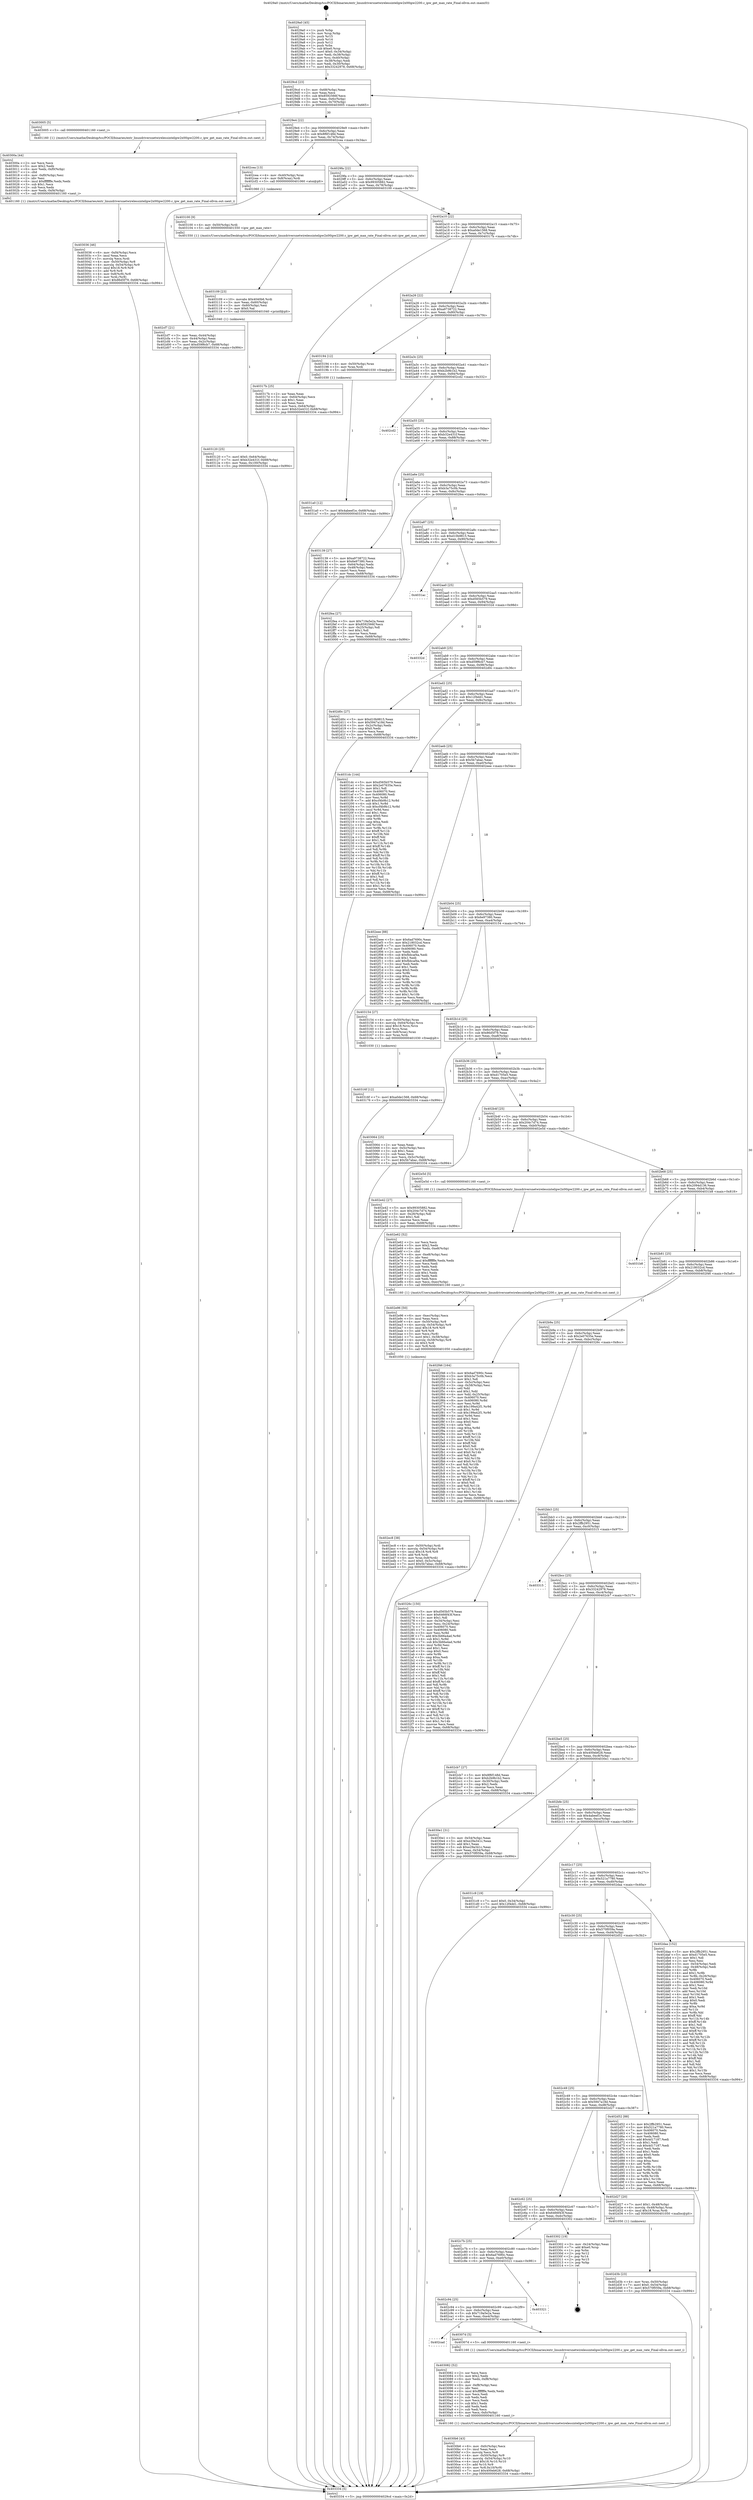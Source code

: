 digraph "0x4029a0" {
  label = "0x4029a0 (/mnt/c/Users/mathe/Desktop/tcc/POCII/binaries/extr_linuxdriversnetwirelessintelipw2x00ipw2200.c_ipw_get_max_rate_Final-ollvm.out::main(0))"
  labelloc = "t"
  node[shape=record]

  Entry [label="",width=0.3,height=0.3,shape=circle,fillcolor=black,style=filled]
  "0x4029cd" [label="{
     0x4029cd [23]\l
     | [instrs]\l
     &nbsp;&nbsp;0x4029cd \<+3\>: mov -0x68(%rbp),%eax\l
     &nbsp;&nbsp;0x4029d0 \<+2\>: mov %eax,%ecx\l
     &nbsp;&nbsp;0x4029d2 \<+6\>: sub $0x8592566f,%ecx\l
     &nbsp;&nbsp;0x4029d8 \<+3\>: mov %eax,-0x6c(%rbp)\l
     &nbsp;&nbsp;0x4029db \<+3\>: mov %ecx,-0x70(%rbp)\l
     &nbsp;&nbsp;0x4029de \<+6\>: je 0000000000403005 \<main+0x665\>\l
  }"]
  "0x403005" [label="{
     0x403005 [5]\l
     | [instrs]\l
     &nbsp;&nbsp;0x403005 \<+5\>: call 0000000000401160 \<next_i\>\l
     | [calls]\l
     &nbsp;&nbsp;0x401160 \{1\} (/mnt/c/Users/mathe/Desktop/tcc/POCII/binaries/extr_linuxdriversnetwirelessintelipw2x00ipw2200.c_ipw_get_max_rate_Final-ollvm.out::next_i)\l
  }"]
  "0x4029e4" [label="{
     0x4029e4 [22]\l
     | [instrs]\l
     &nbsp;&nbsp;0x4029e4 \<+5\>: jmp 00000000004029e9 \<main+0x49\>\l
     &nbsp;&nbsp;0x4029e9 \<+3\>: mov -0x6c(%rbp),%eax\l
     &nbsp;&nbsp;0x4029ec \<+5\>: sub $0x8f6f148d,%eax\l
     &nbsp;&nbsp;0x4029f1 \<+3\>: mov %eax,-0x74(%rbp)\l
     &nbsp;&nbsp;0x4029f4 \<+6\>: je 0000000000402cea \<main+0x34a\>\l
  }"]
  Exit [label="",width=0.3,height=0.3,shape=circle,fillcolor=black,style=filled,peripheries=2]
  "0x402cea" [label="{
     0x402cea [13]\l
     | [instrs]\l
     &nbsp;&nbsp;0x402cea \<+4\>: mov -0x40(%rbp),%rax\l
     &nbsp;&nbsp;0x402cee \<+4\>: mov 0x8(%rax),%rdi\l
     &nbsp;&nbsp;0x402cf2 \<+5\>: call 0000000000401060 \<atoi@plt\>\l
     | [calls]\l
     &nbsp;&nbsp;0x401060 \{1\} (unknown)\l
  }"]
  "0x4029fa" [label="{
     0x4029fa [22]\l
     | [instrs]\l
     &nbsp;&nbsp;0x4029fa \<+5\>: jmp 00000000004029ff \<main+0x5f\>\l
     &nbsp;&nbsp;0x4029ff \<+3\>: mov -0x6c(%rbp),%eax\l
     &nbsp;&nbsp;0x402a02 \<+5\>: sub $0x99305882,%eax\l
     &nbsp;&nbsp;0x402a07 \<+3\>: mov %eax,-0x78(%rbp)\l
     &nbsp;&nbsp;0x402a0a \<+6\>: je 0000000000403100 \<main+0x760\>\l
  }"]
  "0x4031a0" [label="{
     0x4031a0 [12]\l
     | [instrs]\l
     &nbsp;&nbsp;0x4031a0 \<+7\>: movl $0x4abeef1e,-0x68(%rbp)\l
     &nbsp;&nbsp;0x4031a7 \<+5\>: jmp 0000000000403334 \<main+0x994\>\l
  }"]
  "0x403100" [label="{
     0x403100 [9]\l
     | [instrs]\l
     &nbsp;&nbsp;0x403100 \<+4\>: mov -0x50(%rbp),%rdi\l
     &nbsp;&nbsp;0x403104 \<+5\>: call 0000000000401550 \<ipw_get_max_rate\>\l
     | [calls]\l
     &nbsp;&nbsp;0x401550 \{1\} (/mnt/c/Users/mathe/Desktop/tcc/POCII/binaries/extr_linuxdriversnetwirelessintelipw2x00ipw2200.c_ipw_get_max_rate_Final-ollvm.out::ipw_get_max_rate)\l
  }"]
  "0x402a10" [label="{
     0x402a10 [22]\l
     | [instrs]\l
     &nbsp;&nbsp;0x402a10 \<+5\>: jmp 0000000000402a15 \<main+0x75\>\l
     &nbsp;&nbsp;0x402a15 \<+3\>: mov -0x6c(%rbp),%eax\l
     &nbsp;&nbsp;0x402a18 \<+5\>: sub $0xa0de1568,%eax\l
     &nbsp;&nbsp;0x402a1d \<+3\>: mov %eax,-0x7c(%rbp)\l
     &nbsp;&nbsp;0x402a20 \<+6\>: je 000000000040317b \<main+0x7db\>\l
  }"]
  "0x40316f" [label="{
     0x40316f [12]\l
     | [instrs]\l
     &nbsp;&nbsp;0x40316f \<+7\>: movl $0xa0de1568,-0x68(%rbp)\l
     &nbsp;&nbsp;0x403176 \<+5\>: jmp 0000000000403334 \<main+0x994\>\l
  }"]
  "0x40317b" [label="{
     0x40317b [25]\l
     | [instrs]\l
     &nbsp;&nbsp;0x40317b \<+2\>: xor %eax,%eax\l
     &nbsp;&nbsp;0x40317d \<+3\>: mov -0x64(%rbp),%ecx\l
     &nbsp;&nbsp;0x403180 \<+3\>: sub $0x1,%eax\l
     &nbsp;&nbsp;0x403183 \<+2\>: sub %eax,%ecx\l
     &nbsp;&nbsp;0x403185 \<+3\>: mov %ecx,-0x64(%rbp)\l
     &nbsp;&nbsp;0x403188 \<+7\>: movl $0xb32e431f,-0x68(%rbp)\l
     &nbsp;&nbsp;0x40318f \<+5\>: jmp 0000000000403334 \<main+0x994\>\l
  }"]
  "0x402a26" [label="{
     0x402a26 [22]\l
     | [instrs]\l
     &nbsp;&nbsp;0x402a26 \<+5\>: jmp 0000000000402a2b \<main+0x8b\>\l
     &nbsp;&nbsp;0x402a2b \<+3\>: mov -0x6c(%rbp),%eax\l
     &nbsp;&nbsp;0x402a2e \<+5\>: sub $0xa9738722,%eax\l
     &nbsp;&nbsp;0x402a33 \<+3\>: mov %eax,-0x80(%rbp)\l
     &nbsp;&nbsp;0x402a36 \<+6\>: je 0000000000403194 \<main+0x7f4\>\l
  }"]
  "0x403120" [label="{
     0x403120 [25]\l
     | [instrs]\l
     &nbsp;&nbsp;0x403120 \<+7\>: movl $0x0,-0x64(%rbp)\l
     &nbsp;&nbsp;0x403127 \<+7\>: movl $0xb32e431f,-0x68(%rbp)\l
     &nbsp;&nbsp;0x40312e \<+6\>: mov %eax,-0x100(%rbp)\l
     &nbsp;&nbsp;0x403134 \<+5\>: jmp 0000000000403334 \<main+0x994\>\l
  }"]
  "0x403194" [label="{
     0x403194 [12]\l
     | [instrs]\l
     &nbsp;&nbsp;0x403194 \<+4\>: mov -0x50(%rbp),%rax\l
     &nbsp;&nbsp;0x403198 \<+3\>: mov %rax,%rdi\l
     &nbsp;&nbsp;0x40319b \<+5\>: call 0000000000401030 \<free@plt\>\l
     | [calls]\l
     &nbsp;&nbsp;0x401030 \{1\} (unknown)\l
  }"]
  "0x402a3c" [label="{
     0x402a3c [25]\l
     | [instrs]\l
     &nbsp;&nbsp;0x402a3c \<+5\>: jmp 0000000000402a41 \<main+0xa1\>\l
     &nbsp;&nbsp;0x402a41 \<+3\>: mov -0x6c(%rbp),%eax\l
     &nbsp;&nbsp;0x402a44 \<+5\>: sub $0xb2b9b1b2,%eax\l
     &nbsp;&nbsp;0x402a49 \<+6\>: mov %eax,-0x84(%rbp)\l
     &nbsp;&nbsp;0x402a4f \<+6\>: je 0000000000402cd2 \<main+0x332\>\l
  }"]
  "0x403109" [label="{
     0x403109 [23]\l
     | [instrs]\l
     &nbsp;&nbsp;0x403109 \<+10\>: movabs $0x4040b6,%rdi\l
     &nbsp;&nbsp;0x403113 \<+3\>: mov %eax,-0x60(%rbp)\l
     &nbsp;&nbsp;0x403116 \<+3\>: mov -0x60(%rbp),%esi\l
     &nbsp;&nbsp;0x403119 \<+2\>: mov $0x0,%al\l
     &nbsp;&nbsp;0x40311b \<+5\>: call 0000000000401040 \<printf@plt\>\l
     | [calls]\l
     &nbsp;&nbsp;0x401040 \{1\} (unknown)\l
  }"]
  "0x402cd2" [label="{
     0x402cd2\l
  }", style=dashed]
  "0x402a55" [label="{
     0x402a55 [25]\l
     | [instrs]\l
     &nbsp;&nbsp;0x402a55 \<+5\>: jmp 0000000000402a5a \<main+0xba\>\l
     &nbsp;&nbsp;0x402a5a \<+3\>: mov -0x6c(%rbp),%eax\l
     &nbsp;&nbsp;0x402a5d \<+5\>: sub $0xb32e431f,%eax\l
     &nbsp;&nbsp;0x402a62 \<+6\>: mov %eax,-0x88(%rbp)\l
     &nbsp;&nbsp;0x402a68 \<+6\>: je 0000000000403139 \<main+0x799\>\l
  }"]
  "0x4030b6" [label="{
     0x4030b6 [43]\l
     | [instrs]\l
     &nbsp;&nbsp;0x4030b6 \<+6\>: mov -0xfc(%rbp),%ecx\l
     &nbsp;&nbsp;0x4030bc \<+3\>: imul %eax,%ecx\l
     &nbsp;&nbsp;0x4030bf \<+3\>: movslq %ecx,%r8\l
     &nbsp;&nbsp;0x4030c2 \<+4\>: mov -0x50(%rbp),%r9\l
     &nbsp;&nbsp;0x4030c6 \<+4\>: movslq -0x54(%rbp),%r10\l
     &nbsp;&nbsp;0x4030ca \<+4\>: imul $0x18,%r10,%r10\l
     &nbsp;&nbsp;0x4030ce \<+3\>: add %r10,%r9\l
     &nbsp;&nbsp;0x4030d1 \<+4\>: mov %r8,0x10(%r9)\l
     &nbsp;&nbsp;0x4030d5 \<+7\>: movl $0x400eb628,-0x68(%rbp)\l
     &nbsp;&nbsp;0x4030dc \<+5\>: jmp 0000000000403334 \<main+0x994\>\l
  }"]
  "0x403139" [label="{
     0x403139 [27]\l
     | [instrs]\l
     &nbsp;&nbsp;0x403139 \<+5\>: mov $0xa9738722,%eax\l
     &nbsp;&nbsp;0x40313e \<+5\>: mov $0x6e97380,%ecx\l
     &nbsp;&nbsp;0x403143 \<+3\>: mov -0x64(%rbp),%edx\l
     &nbsp;&nbsp;0x403146 \<+3\>: cmp -0x48(%rbp),%edx\l
     &nbsp;&nbsp;0x403149 \<+3\>: cmovl %ecx,%eax\l
     &nbsp;&nbsp;0x40314c \<+3\>: mov %eax,-0x68(%rbp)\l
     &nbsp;&nbsp;0x40314f \<+5\>: jmp 0000000000403334 \<main+0x994\>\l
  }"]
  "0x402a6e" [label="{
     0x402a6e [25]\l
     | [instrs]\l
     &nbsp;&nbsp;0x402a6e \<+5\>: jmp 0000000000402a73 \<main+0xd3\>\l
     &nbsp;&nbsp;0x402a73 \<+3\>: mov -0x6c(%rbp),%eax\l
     &nbsp;&nbsp;0x402a76 \<+5\>: sub $0xb3a75c0b,%eax\l
     &nbsp;&nbsp;0x402a7b \<+6\>: mov %eax,-0x8c(%rbp)\l
     &nbsp;&nbsp;0x402a81 \<+6\>: je 0000000000402fea \<main+0x64a\>\l
  }"]
  "0x403082" [label="{
     0x403082 [52]\l
     | [instrs]\l
     &nbsp;&nbsp;0x403082 \<+2\>: xor %ecx,%ecx\l
     &nbsp;&nbsp;0x403084 \<+5\>: mov $0x2,%edx\l
     &nbsp;&nbsp;0x403089 \<+6\>: mov %edx,-0xf8(%rbp)\l
     &nbsp;&nbsp;0x40308f \<+1\>: cltd\l
     &nbsp;&nbsp;0x403090 \<+6\>: mov -0xf8(%rbp),%esi\l
     &nbsp;&nbsp;0x403096 \<+2\>: idiv %esi\l
     &nbsp;&nbsp;0x403098 \<+6\>: imul $0xfffffffe,%edx,%edx\l
     &nbsp;&nbsp;0x40309e \<+2\>: mov %ecx,%edi\l
     &nbsp;&nbsp;0x4030a0 \<+2\>: sub %edx,%edi\l
     &nbsp;&nbsp;0x4030a2 \<+2\>: mov %ecx,%edx\l
     &nbsp;&nbsp;0x4030a4 \<+3\>: sub $0x1,%edx\l
     &nbsp;&nbsp;0x4030a7 \<+2\>: add %edx,%edi\l
     &nbsp;&nbsp;0x4030a9 \<+2\>: sub %edi,%ecx\l
     &nbsp;&nbsp;0x4030ab \<+6\>: mov %ecx,-0xfc(%rbp)\l
     &nbsp;&nbsp;0x4030b1 \<+5\>: call 0000000000401160 \<next_i\>\l
     | [calls]\l
     &nbsp;&nbsp;0x401160 \{1\} (/mnt/c/Users/mathe/Desktop/tcc/POCII/binaries/extr_linuxdriversnetwirelessintelipw2x00ipw2200.c_ipw_get_max_rate_Final-ollvm.out::next_i)\l
  }"]
  "0x402fea" [label="{
     0x402fea [27]\l
     | [instrs]\l
     &nbsp;&nbsp;0x402fea \<+5\>: mov $0x719a5e2a,%eax\l
     &nbsp;&nbsp;0x402fef \<+5\>: mov $0x8592566f,%ecx\l
     &nbsp;&nbsp;0x402ff4 \<+3\>: mov -0x25(%rbp),%dl\l
     &nbsp;&nbsp;0x402ff7 \<+3\>: test $0x1,%dl\l
     &nbsp;&nbsp;0x402ffa \<+3\>: cmovne %ecx,%eax\l
     &nbsp;&nbsp;0x402ffd \<+3\>: mov %eax,-0x68(%rbp)\l
     &nbsp;&nbsp;0x403000 \<+5\>: jmp 0000000000403334 \<main+0x994\>\l
  }"]
  "0x402a87" [label="{
     0x402a87 [25]\l
     | [instrs]\l
     &nbsp;&nbsp;0x402a87 \<+5\>: jmp 0000000000402a8c \<main+0xec\>\l
     &nbsp;&nbsp;0x402a8c \<+3\>: mov -0x6c(%rbp),%eax\l
     &nbsp;&nbsp;0x402a8f \<+5\>: sub $0xd10b9815,%eax\l
     &nbsp;&nbsp;0x402a94 \<+6\>: mov %eax,-0x90(%rbp)\l
     &nbsp;&nbsp;0x402a9a \<+6\>: je 00000000004031ac \<main+0x80c\>\l
  }"]
  "0x402cad" [label="{
     0x402cad\l
  }", style=dashed]
  "0x4031ac" [label="{
     0x4031ac\l
  }", style=dashed]
  "0x402aa0" [label="{
     0x402aa0 [25]\l
     | [instrs]\l
     &nbsp;&nbsp;0x402aa0 \<+5\>: jmp 0000000000402aa5 \<main+0x105\>\l
     &nbsp;&nbsp;0x402aa5 \<+3\>: mov -0x6c(%rbp),%eax\l
     &nbsp;&nbsp;0x402aa8 \<+5\>: sub $0xd565b579,%eax\l
     &nbsp;&nbsp;0x402aad \<+6\>: mov %eax,-0x94(%rbp)\l
     &nbsp;&nbsp;0x402ab3 \<+6\>: je 000000000040332d \<main+0x98d\>\l
  }"]
  "0x40307d" [label="{
     0x40307d [5]\l
     | [instrs]\l
     &nbsp;&nbsp;0x40307d \<+5\>: call 0000000000401160 \<next_i\>\l
     | [calls]\l
     &nbsp;&nbsp;0x401160 \{1\} (/mnt/c/Users/mathe/Desktop/tcc/POCII/binaries/extr_linuxdriversnetwirelessintelipw2x00ipw2200.c_ipw_get_max_rate_Final-ollvm.out::next_i)\l
  }"]
  "0x40332d" [label="{
     0x40332d\l
  }", style=dashed]
  "0x402ab9" [label="{
     0x402ab9 [25]\l
     | [instrs]\l
     &nbsp;&nbsp;0x402ab9 \<+5\>: jmp 0000000000402abe \<main+0x11e\>\l
     &nbsp;&nbsp;0x402abe \<+3\>: mov -0x6c(%rbp),%eax\l
     &nbsp;&nbsp;0x402ac1 \<+5\>: sub $0xd59f6cb7,%eax\l
     &nbsp;&nbsp;0x402ac6 \<+6\>: mov %eax,-0x98(%rbp)\l
     &nbsp;&nbsp;0x402acc \<+6\>: je 0000000000402d0c \<main+0x36c\>\l
  }"]
  "0x402c94" [label="{
     0x402c94 [25]\l
     | [instrs]\l
     &nbsp;&nbsp;0x402c94 \<+5\>: jmp 0000000000402c99 \<main+0x2f9\>\l
     &nbsp;&nbsp;0x402c99 \<+3\>: mov -0x6c(%rbp),%eax\l
     &nbsp;&nbsp;0x402c9c \<+5\>: sub $0x719a5e2a,%eax\l
     &nbsp;&nbsp;0x402ca1 \<+6\>: mov %eax,-0xe4(%rbp)\l
     &nbsp;&nbsp;0x402ca7 \<+6\>: je 000000000040307d \<main+0x6dd\>\l
  }"]
  "0x402d0c" [label="{
     0x402d0c [27]\l
     | [instrs]\l
     &nbsp;&nbsp;0x402d0c \<+5\>: mov $0xd10b9815,%eax\l
     &nbsp;&nbsp;0x402d11 \<+5\>: mov $0x5947a18d,%ecx\l
     &nbsp;&nbsp;0x402d16 \<+3\>: mov -0x2c(%rbp),%edx\l
     &nbsp;&nbsp;0x402d19 \<+3\>: cmp $0x0,%edx\l
     &nbsp;&nbsp;0x402d1c \<+3\>: cmove %ecx,%eax\l
     &nbsp;&nbsp;0x402d1f \<+3\>: mov %eax,-0x68(%rbp)\l
     &nbsp;&nbsp;0x402d22 \<+5\>: jmp 0000000000403334 \<main+0x994\>\l
  }"]
  "0x402ad2" [label="{
     0x402ad2 [25]\l
     | [instrs]\l
     &nbsp;&nbsp;0x402ad2 \<+5\>: jmp 0000000000402ad7 \<main+0x137\>\l
     &nbsp;&nbsp;0x402ad7 \<+3\>: mov -0x6c(%rbp),%eax\l
     &nbsp;&nbsp;0x402ada \<+5\>: sub $0x12f4dd1,%eax\l
     &nbsp;&nbsp;0x402adf \<+6\>: mov %eax,-0x9c(%rbp)\l
     &nbsp;&nbsp;0x402ae5 \<+6\>: je 00000000004031dc \<main+0x83c\>\l
  }"]
  "0x403321" [label="{
     0x403321\l
  }", style=dashed]
  "0x4031dc" [label="{
     0x4031dc [144]\l
     | [instrs]\l
     &nbsp;&nbsp;0x4031dc \<+5\>: mov $0xd565b579,%eax\l
     &nbsp;&nbsp;0x4031e1 \<+5\>: mov $0x2e07635e,%ecx\l
     &nbsp;&nbsp;0x4031e6 \<+2\>: mov $0x1,%dl\l
     &nbsp;&nbsp;0x4031e8 \<+7\>: mov 0x406070,%esi\l
     &nbsp;&nbsp;0x4031ef \<+7\>: mov 0x406080,%edi\l
     &nbsp;&nbsp;0x4031f6 \<+3\>: mov %esi,%r8d\l
     &nbsp;&nbsp;0x4031f9 \<+7\>: add $0xcf4b9b12,%r8d\l
     &nbsp;&nbsp;0x403200 \<+4\>: sub $0x1,%r8d\l
     &nbsp;&nbsp;0x403204 \<+7\>: sub $0xcf4b9b12,%r8d\l
     &nbsp;&nbsp;0x40320b \<+4\>: imul %r8d,%esi\l
     &nbsp;&nbsp;0x40320f \<+3\>: and $0x1,%esi\l
     &nbsp;&nbsp;0x403212 \<+3\>: cmp $0x0,%esi\l
     &nbsp;&nbsp;0x403215 \<+4\>: sete %r9b\l
     &nbsp;&nbsp;0x403219 \<+3\>: cmp $0xa,%edi\l
     &nbsp;&nbsp;0x40321c \<+4\>: setl %r10b\l
     &nbsp;&nbsp;0x403220 \<+3\>: mov %r9b,%r11b\l
     &nbsp;&nbsp;0x403223 \<+4\>: xor $0xff,%r11b\l
     &nbsp;&nbsp;0x403227 \<+3\>: mov %r10b,%bl\l
     &nbsp;&nbsp;0x40322a \<+3\>: xor $0xff,%bl\l
     &nbsp;&nbsp;0x40322d \<+3\>: xor $0x1,%dl\l
     &nbsp;&nbsp;0x403230 \<+3\>: mov %r11b,%r14b\l
     &nbsp;&nbsp;0x403233 \<+4\>: and $0xff,%r14b\l
     &nbsp;&nbsp;0x403237 \<+3\>: and %dl,%r9b\l
     &nbsp;&nbsp;0x40323a \<+3\>: mov %bl,%r15b\l
     &nbsp;&nbsp;0x40323d \<+4\>: and $0xff,%r15b\l
     &nbsp;&nbsp;0x403241 \<+3\>: and %dl,%r10b\l
     &nbsp;&nbsp;0x403244 \<+3\>: or %r9b,%r14b\l
     &nbsp;&nbsp;0x403247 \<+3\>: or %r10b,%r15b\l
     &nbsp;&nbsp;0x40324a \<+3\>: xor %r15b,%r14b\l
     &nbsp;&nbsp;0x40324d \<+3\>: or %bl,%r11b\l
     &nbsp;&nbsp;0x403250 \<+4\>: xor $0xff,%r11b\l
     &nbsp;&nbsp;0x403254 \<+3\>: or $0x1,%dl\l
     &nbsp;&nbsp;0x403257 \<+3\>: and %dl,%r11b\l
     &nbsp;&nbsp;0x40325a \<+3\>: or %r11b,%r14b\l
     &nbsp;&nbsp;0x40325d \<+4\>: test $0x1,%r14b\l
     &nbsp;&nbsp;0x403261 \<+3\>: cmovne %ecx,%eax\l
     &nbsp;&nbsp;0x403264 \<+3\>: mov %eax,-0x68(%rbp)\l
     &nbsp;&nbsp;0x403267 \<+5\>: jmp 0000000000403334 \<main+0x994\>\l
  }"]
  "0x402aeb" [label="{
     0x402aeb [25]\l
     | [instrs]\l
     &nbsp;&nbsp;0x402aeb \<+5\>: jmp 0000000000402af0 \<main+0x150\>\l
     &nbsp;&nbsp;0x402af0 \<+3\>: mov -0x6c(%rbp),%eax\l
     &nbsp;&nbsp;0x402af3 \<+5\>: sub $0x5b7abac,%eax\l
     &nbsp;&nbsp;0x402af8 \<+6\>: mov %eax,-0xa0(%rbp)\l
     &nbsp;&nbsp;0x402afe \<+6\>: je 0000000000402eee \<main+0x54e\>\l
  }"]
  "0x402c7b" [label="{
     0x402c7b [25]\l
     | [instrs]\l
     &nbsp;&nbsp;0x402c7b \<+5\>: jmp 0000000000402c80 \<main+0x2e0\>\l
     &nbsp;&nbsp;0x402c80 \<+3\>: mov -0x6c(%rbp),%eax\l
     &nbsp;&nbsp;0x402c83 \<+5\>: sub $0x6ad7690c,%eax\l
     &nbsp;&nbsp;0x402c88 \<+6\>: mov %eax,-0xe0(%rbp)\l
     &nbsp;&nbsp;0x402c8e \<+6\>: je 0000000000403321 \<main+0x981\>\l
  }"]
  "0x402eee" [label="{
     0x402eee [88]\l
     | [instrs]\l
     &nbsp;&nbsp;0x402eee \<+5\>: mov $0x6ad7690c,%eax\l
     &nbsp;&nbsp;0x402ef3 \<+5\>: mov $0x218032cd,%ecx\l
     &nbsp;&nbsp;0x402ef8 \<+7\>: mov 0x406070,%edx\l
     &nbsp;&nbsp;0x402eff \<+7\>: mov 0x406080,%esi\l
     &nbsp;&nbsp;0x402f06 \<+2\>: mov %edx,%edi\l
     &nbsp;&nbsp;0x402f08 \<+6\>: sub $0xfbbcaf4a,%edi\l
     &nbsp;&nbsp;0x402f0e \<+3\>: sub $0x1,%edi\l
     &nbsp;&nbsp;0x402f11 \<+6\>: add $0xfbbcaf4a,%edi\l
     &nbsp;&nbsp;0x402f17 \<+3\>: imul %edi,%edx\l
     &nbsp;&nbsp;0x402f1a \<+3\>: and $0x1,%edx\l
     &nbsp;&nbsp;0x402f1d \<+3\>: cmp $0x0,%edx\l
     &nbsp;&nbsp;0x402f20 \<+4\>: sete %r8b\l
     &nbsp;&nbsp;0x402f24 \<+3\>: cmp $0xa,%esi\l
     &nbsp;&nbsp;0x402f27 \<+4\>: setl %r9b\l
     &nbsp;&nbsp;0x402f2b \<+3\>: mov %r8b,%r10b\l
     &nbsp;&nbsp;0x402f2e \<+3\>: and %r9b,%r10b\l
     &nbsp;&nbsp;0x402f31 \<+3\>: xor %r9b,%r8b\l
     &nbsp;&nbsp;0x402f34 \<+3\>: or %r8b,%r10b\l
     &nbsp;&nbsp;0x402f37 \<+4\>: test $0x1,%r10b\l
     &nbsp;&nbsp;0x402f3b \<+3\>: cmovne %ecx,%eax\l
     &nbsp;&nbsp;0x402f3e \<+3\>: mov %eax,-0x68(%rbp)\l
     &nbsp;&nbsp;0x402f41 \<+5\>: jmp 0000000000403334 \<main+0x994\>\l
  }"]
  "0x402b04" [label="{
     0x402b04 [25]\l
     | [instrs]\l
     &nbsp;&nbsp;0x402b04 \<+5\>: jmp 0000000000402b09 \<main+0x169\>\l
     &nbsp;&nbsp;0x402b09 \<+3\>: mov -0x6c(%rbp),%eax\l
     &nbsp;&nbsp;0x402b0c \<+5\>: sub $0x6e97380,%eax\l
     &nbsp;&nbsp;0x402b11 \<+6\>: mov %eax,-0xa4(%rbp)\l
     &nbsp;&nbsp;0x402b17 \<+6\>: je 0000000000403154 \<main+0x7b4\>\l
  }"]
  "0x403302" [label="{
     0x403302 [19]\l
     | [instrs]\l
     &nbsp;&nbsp;0x403302 \<+3\>: mov -0x24(%rbp),%eax\l
     &nbsp;&nbsp;0x403305 \<+7\>: add $0xe0,%rsp\l
     &nbsp;&nbsp;0x40330c \<+1\>: pop %rbx\l
     &nbsp;&nbsp;0x40330d \<+2\>: pop %r12\l
     &nbsp;&nbsp;0x40330f \<+2\>: pop %r14\l
     &nbsp;&nbsp;0x403311 \<+2\>: pop %r15\l
     &nbsp;&nbsp;0x403313 \<+1\>: pop %rbp\l
     &nbsp;&nbsp;0x403314 \<+1\>: ret\l
  }"]
  "0x403154" [label="{
     0x403154 [27]\l
     | [instrs]\l
     &nbsp;&nbsp;0x403154 \<+4\>: mov -0x50(%rbp),%rax\l
     &nbsp;&nbsp;0x403158 \<+4\>: movslq -0x64(%rbp),%rcx\l
     &nbsp;&nbsp;0x40315c \<+4\>: imul $0x18,%rcx,%rcx\l
     &nbsp;&nbsp;0x403160 \<+3\>: add %rcx,%rax\l
     &nbsp;&nbsp;0x403163 \<+4\>: mov 0x8(%rax),%rax\l
     &nbsp;&nbsp;0x403167 \<+3\>: mov %rax,%rdi\l
     &nbsp;&nbsp;0x40316a \<+5\>: call 0000000000401030 \<free@plt\>\l
     | [calls]\l
     &nbsp;&nbsp;0x401030 \{1\} (unknown)\l
  }"]
  "0x402b1d" [label="{
     0x402b1d [25]\l
     | [instrs]\l
     &nbsp;&nbsp;0x402b1d \<+5\>: jmp 0000000000402b22 \<main+0x182\>\l
     &nbsp;&nbsp;0x402b22 \<+3\>: mov -0x6c(%rbp),%eax\l
     &nbsp;&nbsp;0x402b25 \<+5\>: sub $0x86d5f79,%eax\l
     &nbsp;&nbsp;0x402b2a \<+6\>: mov %eax,-0xa8(%rbp)\l
     &nbsp;&nbsp;0x402b30 \<+6\>: je 0000000000403064 \<main+0x6c4\>\l
  }"]
  "0x403036" [label="{
     0x403036 [46]\l
     | [instrs]\l
     &nbsp;&nbsp;0x403036 \<+6\>: mov -0xf4(%rbp),%ecx\l
     &nbsp;&nbsp;0x40303c \<+3\>: imul %eax,%ecx\l
     &nbsp;&nbsp;0x40303f \<+3\>: movslq %ecx,%rdi\l
     &nbsp;&nbsp;0x403042 \<+4\>: mov -0x50(%rbp),%r8\l
     &nbsp;&nbsp;0x403046 \<+4\>: movslq -0x54(%rbp),%r9\l
     &nbsp;&nbsp;0x40304a \<+4\>: imul $0x18,%r9,%r9\l
     &nbsp;&nbsp;0x40304e \<+3\>: add %r9,%r8\l
     &nbsp;&nbsp;0x403051 \<+4\>: mov 0x8(%r8),%r8\l
     &nbsp;&nbsp;0x403055 \<+3\>: mov %rdi,(%r8)\l
     &nbsp;&nbsp;0x403058 \<+7\>: movl $0x86d5f79,-0x68(%rbp)\l
     &nbsp;&nbsp;0x40305f \<+5\>: jmp 0000000000403334 \<main+0x994\>\l
  }"]
  "0x403064" [label="{
     0x403064 [25]\l
     | [instrs]\l
     &nbsp;&nbsp;0x403064 \<+2\>: xor %eax,%eax\l
     &nbsp;&nbsp;0x403066 \<+3\>: mov -0x5c(%rbp),%ecx\l
     &nbsp;&nbsp;0x403069 \<+3\>: sub $0x1,%eax\l
     &nbsp;&nbsp;0x40306c \<+2\>: sub %eax,%ecx\l
     &nbsp;&nbsp;0x40306e \<+3\>: mov %ecx,-0x5c(%rbp)\l
     &nbsp;&nbsp;0x403071 \<+7\>: movl $0x5b7abac,-0x68(%rbp)\l
     &nbsp;&nbsp;0x403078 \<+5\>: jmp 0000000000403334 \<main+0x994\>\l
  }"]
  "0x402b36" [label="{
     0x402b36 [25]\l
     | [instrs]\l
     &nbsp;&nbsp;0x402b36 \<+5\>: jmp 0000000000402b3b \<main+0x19b\>\l
     &nbsp;&nbsp;0x402b3b \<+3\>: mov -0x6c(%rbp),%eax\l
     &nbsp;&nbsp;0x402b3e \<+5\>: sub $0xd1705e5,%eax\l
     &nbsp;&nbsp;0x402b43 \<+6\>: mov %eax,-0xac(%rbp)\l
     &nbsp;&nbsp;0x402b49 \<+6\>: je 0000000000402e42 \<main+0x4a2\>\l
  }"]
  "0x40300a" [label="{
     0x40300a [44]\l
     | [instrs]\l
     &nbsp;&nbsp;0x40300a \<+2\>: xor %ecx,%ecx\l
     &nbsp;&nbsp;0x40300c \<+5\>: mov $0x2,%edx\l
     &nbsp;&nbsp;0x403011 \<+6\>: mov %edx,-0xf0(%rbp)\l
     &nbsp;&nbsp;0x403017 \<+1\>: cltd\l
     &nbsp;&nbsp;0x403018 \<+6\>: mov -0xf0(%rbp),%esi\l
     &nbsp;&nbsp;0x40301e \<+2\>: idiv %esi\l
     &nbsp;&nbsp;0x403020 \<+6\>: imul $0xfffffffe,%edx,%edx\l
     &nbsp;&nbsp;0x403026 \<+3\>: sub $0x1,%ecx\l
     &nbsp;&nbsp;0x403029 \<+2\>: sub %ecx,%edx\l
     &nbsp;&nbsp;0x40302b \<+6\>: mov %edx,-0xf4(%rbp)\l
     &nbsp;&nbsp;0x403031 \<+5\>: call 0000000000401160 \<next_i\>\l
     | [calls]\l
     &nbsp;&nbsp;0x401160 \{1\} (/mnt/c/Users/mathe/Desktop/tcc/POCII/binaries/extr_linuxdriversnetwirelessintelipw2x00ipw2200.c_ipw_get_max_rate_Final-ollvm.out::next_i)\l
  }"]
  "0x402e42" [label="{
     0x402e42 [27]\l
     | [instrs]\l
     &nbsp;&nbsp;0x402e42 \<+5\>: mov $0x99305882,%eax\l
     &nbsp;&nbsp;0x402e47 \<+5\>: mov $0x204c7d74,%ecx\l
     &nbsp;&nbsp;0x402e4c \<+3\>: mov -0x26(%rbp),%dl\l
     &nbsp;&nbsp;0x402e4f \<+3\>: test $0x1,%dl\l
     &nbsp;&nbsp;0x402e52 \<+3\>: cmovne %ecx,%eax\l
     &nbsp;&nbsp;0x402e55 \<+3\>: mov %eax,-0x68(%rbp)\l
     &nbsp;&nbsp;0x402e58 \<+5\>: jmp 0000000000403334 \<main+0x994\>\l
  }"]
  "0x402b4f" [label="{
     0x402b4f [25]\l
     | [instrs]\l
     &nbsp;&nbsp;0x402b4f \<+5\>: jmp 0000000000402b54 \<main+0x1b4\>\l
     &nbsp;&nbsp;0x402b54 \<+3\>: mov -0x6c(%rbp),%eax\l
     &nbsp;&nbsp;0x402b57 \<+5\>: sub $0x204c7d74,%eax\l
     &nbsp;&nbsp;0x402b5c \<+6\>: mov %eax,-0xb0(%rbp)\l
     &nbsp;&nbsp;0x402b62 \<+6\>: je 0000000000402e5d \<main+0x4bd\>\l
  }"]
  "0x402ec8" [label="{
     0x402ec8 [38]\l
     | [instrs]\l
     &nbsp;&nbsp;0x402ec8 \<+4\>: mov -0x50(%rbp),%rdi\l
     &nbsp;&nbsp;0x402ecc \<+4\>: movslq -0x54(%rbp),%r8\l
     &nbsp;&nbsp;0x402ed0 \<+4\>: imul $0x18,%r8,%r8\l
     &nbsp;&nbsp;0x402ed4 \<+3\>: add %r8,%rdi\l
     &nbsp;&nbsp;0x402ed7 \<+4\>: mov %rax,0x8(%rdi)\l
     &nbsp;&nbsp;0x402edb \<+7\>: movl $0x0,-0x5c(%rbp)\l
     &nbsp;&nbsp;0x402ee2 \<+7\>: movl $0x5b7abac,-0x68(%rbp)\l
     &nbsp;&nbsp;0x402ee9 \<+5\>: jmp 0000000000403334 \<main+0x994\>\l
  }"]
  "0x402e5d" [label="{
     0x402e5d [5]\l
     | [instrs]\l
     &nbsp;&nbsp;0x402e5d \<+5\>: call 0000000000401160 \<next_i\>\l
     | [calls]\l
     &nbsp;&nbsp;0x401160 \{1\} (/mnt/c/Users/mathe/Desktop/tcc/POCII/binaries/extr_linuxdriversnetwirelessintelipw2x00ipw2200.c_ipw_get_max_rate_Final-ollvm.out::next_i)\l
  }"]
  "0x402b68" [label="{
     0x402b68 [25]\l
     | [instrs]\l
     &nbsp;&nbsp;0x402b68 \<+5\>: jmp 0000000000402b6d \<main+0x1cd\>\l
     &nbsp;&nbsp;0x402b6d \<+3\>: mov -0x6c(%rbp),%eax\l
     &nbsp;&nbsp;0x402b70 \<+5\>: sub $0x2094d136,%eax\l
     &nbsp;&nbsp;0x402b75 \<+6\>: mov %eax,-0xb4(%rbp)\l
     &nbsp;&nbsp;0x402b7b \<+6\>: je 00000000004031b8 \<main+0x818\>\l
  }"]
  "0x402e96" [label="{
     0x402e96 [50]\l
     | [instrs]\l
     &nbsp;&nbsp;0x402e96 \<+6\>: mov -0xec(%rbp),%ecx\l
     &nbsp;&nbsp;0x402e9c \<+3\>: imul %eax,%ecx\l
     &nbsp;&nbsp;0x402e9f \<+4\>: mov -0x50(%rbp),%r8\l
     &nbsp;&nbsp;0x402ea3 \<+4\>: movslq -0x54(%rbp),%r9\l
     &nbsp;&nbsp;0x402ea7 \<+4\>: imul $0x18,%r9,%r9\l
     &nbsp;&nbsp;0x402eab \<+3\>: add %r9,%r8\l
     &nbsp;&nbsp;0x402eae \<+3\>: mov %ecx,(%r8)\l
     &nbsp;&nbsp;0x402eb1 \<+7\>: movl $0x1,-0x58(%rbp)\l
     &nbsp;&nbsp;0x402eb8 \<+4\>: movslq -0x58(%rbp),%r8\l
     &nbsp;&nbsp;0x402ebc \<+4\>: shl $0x3,%r8\l
     &nbsp;&nbsp;0x402ec0 \<+3\>: mov %r8,%rdi\l
     &nbsp;&nbsp;0x402ec3 \<+5\>: call 0000000000401050 \<malloc@plt\>\l
     | [calls]\l
     &nbsp;&nbsp;0x401050 \{1\} (unknown)\l
  }"]
  "0x4031b8" [label="{
     0x4031b8\l
  }", style=dashed]
  "0x402b81" [label="{
     0x402b81 [25]\l
     | [instrs]\l
     &nbsp;&nbsp;0x402b81 \<+5\>: jmp 0000000000402b86 \<main+0x1e6\>\l
     &nbsp;&nbsp;0x402b86 \<+3\>: mov -0x6c(%rbp),%eax\l
     &nbsp;&nbsp;0x402b89 \<+5\>: sub $0x218032cd,%eax\l
     &nbsp;&nbsp;0x402b8e \<+6\>: mov %eax,-0xb8(%rbp)\l
     &nbsp;&nbsp;0x402b94 \<+6\>: je 0000000000402f46 \<main+0x5a6\>\l
  }"]
  "0x402e62" [label="{
     0x402e62 [52]\l
     | [instrs]\l
     &nbsp;&nbsp;0x402e62 \<+2\>: xor %ecx,%ecx\l
     &nbsp;&nbsp;0x402e64 \<+5\>: mov $0x2,%edx\l
     &nbsp;&nbsp;0x402e69 \<+6\>: mov %edx,-0xe8(%rbp)\l
     &nbsp;&nbsp;0x402e6f \<+1\>: cltd\l
     &nbsp;&nbsp;0x402e70 \<+6\>: mov -0xe8(%rbp),%esi\l
     &nbsp;&nbsp;0x402e76 \<+2\>: idiv %esi\l
     &nbsp;&nbsp;0x402e78 \<+6\>: imul $0xfffffffe,%edx,%edx\l
     &nbsp;&nbsp;0x402e7e \<+2\>: mov %ecx,%edi\l
     &nbsp;&nbsp;0x402e80 \<+2\>: sub %edx,%edi\l
     &nbsp;&nbsp;0x402e82 \<+2\>: mov %ecx,%edx\l
     &nbsp;&nbsp;0x402e84 \<+3\>: sub $0x1,%edx\l
     &nbsp;&nbsp;0x402e87 \<+2\>: add %edx,%edi\l
     &nbsp;&nbsp;0x402e89 \<+2\>: sub %edi,%ecx\l
     &nbsp;&nbsp;0x402e8b \<+6\>: mov %ecx,-0xec(%rbp)\l
     &nbsp;&nbsp;0x402e91 \<+5\>: call 0000000000401160 \<next_i\>\l
     | [calls]\l
     &nbsp;&nbsp;0x401160 \{1\} (/mnt/c/Users/mathe/Desktop/tcc/POCII/binaries/extr_linuxdriversnetwirelessintelipw2x00ipw2200.c_ipw_get_max_rate_Final-ollvm.out::next_i)\l
  }"]
  "0x402f46" [label="{
     0x402f46 [164]\l
     | [instrs]\l
     &nbsp;&nbsp;0x402f46 \<+5\>: mov $0x6ad7690c,%eax\l
     &nbsp;&nbsp;0x402f4b \<+5\>: mov $0xb3a75c0b,%ecx\l
     &nbsp;&nbsp;0x402f50 \<+2\>: mov $0x1,%dl\l
     &nbsp;&nbsp;0x402f52 \<+3\>: mov -0x5c(%rbp),%esi\l
     &nbsp;&nbsp;0x402f55 \<+3\>: cmp -0x58(%rbp),%esi\l
     &nbsp;&nbsp;0x402f58 \<+4\>: setl %dil\l
     &nbsp;&nbsp;0x402f5c \<+4\>: and $0x1,%dil\l
     &nbsp;&nbsp;0x402f60 \<+4\>: mov %dil,-0x25(%rbp)\l
     &nbsp;&nbsp;0x402f64 \<+7\>: mov 0x406070,%esi\l
     &nbsp;&nbsp;0x402f6b \<+8\>: mov 0x406080,%r8d\l
     &nbsp;&nbsp;0x402f73 \<+3\>: mov %esi,%r9d\l
     &nbsp;&nbsp;0x402f76 \<+7\>: add $0x199a42f1,%r9d\l
     &nbsp;&nbsp;0x402f7d \<+4\>: sub $0x1,%r9d\l
     &nbsp;&nbsp;0x402f81 \<+7\>: sub $0x199a42f1,%r9d\l
     &nbsp;&nbsp;0x402f88 \<+4\>: imul %r9d,%esi\l
     &nbsp;&nbsp;0x402f8c \<+3\>: and $0x1,%esi\l
     &nbsp;&nbsp;0x402f8f \<+3\>: cmp $0x0,%esi\l
     &nbsp;&nbsp;0x402f92 \<+4\>: sete %dil\l
     &nbsp;&nbsp;0x402f96 \<+4\>: cmp $0xa,%r8d\l
     &nbsp;&nbsp;0x402f9a \<+4\>: setl %r10b\l
     &nbsp;&nbsp;0x402f9e \<+3\>: mov %dil,%r11b\l
     &nbsp;&nbsp;0x402fa1 \<+4\>: xor $0xff,%r11b\l
     &nbsp;&nbsp;0x402fa5 \<+3\>: mov %r10b,%bl\l
     &nbsp;&nbsp;0x402fa8 \<+3\>: xor $0xff,%bl\l
     &nbsp;&nbsp;0x402fab \<+3\>: xor $0x0,%dl\l
     &nbsp;&nbsp;0x402fae \<+3\>: mov %r11b,%r14b\l
     &nbsp;&nbsp;0x402fb1 \<+4\>: and $0x0,%r14b\l
     &nbsp;&nbsp;0x402fb5 \<+3\>: and %dl,%dil\l
     &nbsp;&nbsp;0x402fb8 \<+3\>: mov %bl,%r15b\l
     &nbsp;&nbsp;0x402fbb \<+4\>: and $0x0,%r15b\l
     &nbsp;&nbsp;0x402fbf \<+3\>: and %dl,%r10b\l
     &nbsp;&nbsp;0x402fc2 \<+3\>: or %dil,%r14b\l
     &nbsp;&nbsp;0x402fc5 \<+3\>: or %r10b,%r15b\l
     &nbsp;&nbsp;0x402fc8 \<+3\>: xor %r15b,%r14b\l
     &nbsp;&nbsp;0x402fcb \<+3\>: or %bl,%r11b\l
     &nbsp;&nbsp;0x402fce \<+4\>: xor $0xff,%r11b\l
     &nbsp;&nbsp;0x402fd2 \<+3\>: or $0x0,%dl\l
     &nbsp;&nbsp;0x402fd5 \<+3\>: and %dl,%r11b\l
     &nbsp;&nbsp;0x402fd8 \<+3\>: or %r11b,%r14b\l
     &nbsp;&nbsp;0x402fdb \<+4\>: test $0x1,%r14b\l
     &nbsp;&nbsp;0x402fdf \<+3\>: cmovne %ecx,%eax\l
     &nbsp;&nbsp;0x402fe2 \<+3\>: mov %eax,-0x68(%rbp)\l
     &nbsp;&nbsp;0x402fe5 \<+5\>: jmp 0000000000403334 \<main+0x994\>\l
  }"]
  "0x402b9a" [label="{
     0x402b9a [25]\l
     | [instrs]\l
     &nbsp;&nbsp;0x402b9a \<+5\>: jmp 0000000000402b9f \<main+0x1ff\>\l
     &nbsp;&nbsp;0x402b9f \<+3\>: mov -0x6c(%rbp),%eax\l
     &nbsp;&nbsp;0x402ba2 \<+5\>: sub $0x2e07635e,%eax\l
     &nbsp;&nbsp;0x402ba7 \<+6\>: mov %eax,-0xbc(%rbp)\l
     &nbsp;&nbsp;0x402bad \<+6\>: je 000000000040326c \<main+0x8cc\>\l
  }"]
  "0x402d3b" [label="{
     0x402d3b [23]\l
     | [instrs]\l
     &nbsp;&nbsp;0x402d3b \<+4\>: mov %rax,-0x50(%rbp)\l
     &nbsp;&nbsp;0x402d3f \<+7\>: movl $0x0,-0x54(%rbp)\l
     &nbsp;&nbsp;0x402d46 \<+7\>: movl $0x570f059a,-0x68(%rbp)\l
     &nbsp;&nbsp;0x402d4d \<+5\>: jmp 0000000000403334 \<main+0x994\>\l
  }"]
  "0x40326c" [label="{
     0x40326c [150]\l
     | [instrs]\l
     &nbsp;&nbsp;0x40326c \<+5\>: mov $0xd565b579,%eax\l
     &nbsp;&nbsp;0x403271 \<+5\>: mov $0x6466f43f,%ecx\l
     &nbsp;&nbsp;0x403276 \<+2\>: mov $0x1,%dl\l
     &nbsp;&nbsp;0x403278 \<+3\>: mov -0x34(%rbp),%esi\l
     &nbsp;&nbsp;0x40327b \<+3\>: mov %esi,-0x24(%rbp)\l
     &nbsp;&nbsp;0x40327e \<+7\>: mov 0x406070,%esi\l
     &nbsp;&nbsp;0x403285 \<+7\>: mov 0x406080,%edi\l
     &nbsp;&nbsp;0x40328c \<+3\>: mov %esi,%r8d\l
     &nbsp;&nbsp;0x40328f \<+7\>: add $0x3b66a4ad,%r8d\l
     &nbsp;&nbsp;0x403296 \<+4\>: sub $0x1,%r8d\l
     &nbsp;&nbsp;0x40329a \<+7\>: sub $0x3b66a4ad,%r8d\l
     &nbsp;&nbsp;0x4032a1 \<+4\>: imul %r8d,%esi\l
     &nbsp;&nbsp;0x4032a5 \<+3\>: and $0x1,%esi\l
     &nbsp;&nbsp;0x4032a8 \<+3\>: cmp $0x0,%esi\l
     &nbsp;&nbsp;0x4032ab \<+4\>: sete %r9b\l
     &nbsp;&nbsp;0x4032af \<+3\>: cmp $0xa,%edi\l
     &nbsp;&nbsp;0x4032b2 \<+4\>: setl %r10b\l
     &nbsp;&nbsp;0x4032b6 \<+3\>: mov %r9b,%r11b\l
     &nbsp;&nbsp;0x4032b9 \<+4\>: xor $0xff,%r11b\l
     &nbsp;&nbsp;0x4032bd \<+3\>: mov %r10b,%bl\l
     &nbsp;&nbsp;0x4032c0 \<+3\>: xor $0xff,%bl\l
     &nbsp;&nbsp;0x4032c3 \<+3\>: xor $0x1,%dl\l
     &nbsp;&nbsp;0x4032c6 \<+3\>: mov %r11b,%r14b\l
     &nbsp;&nbsp;0x4032c9 \<+4\>: and $0xff,%r14b\l
     &nbsp;&nbsp;0x4032cd \<+3\>: and %dl,%r9b\l
     &nbsp;&nbsp;0x4032d0 \<+3\>: mov %bl,%r15b\l
     &nbsp;&nbsp;0x4032d3 \<+4\>: and $0xff,%r15b\l
     &nbsp;&nbsp;0x4032d7 \<+3\>: and %dl,%r10b\l
     &nbsp;&nbsp;0x4032da \<+3\>: or %r9b,%r14b\l
     &nbsp;&nbsp;0x4032dd \<+3\>: or %r10b,%r15b\l
     &nbsp;&nbsp;0x4032e0 \<+3\>: xor %r15b,%r14b\l
     &nbsp;&nbsp;0x4032e3 \<+3\>: or %bl,%r11b\l
     &nbsp;&nbsp;0x4032e6 \<+4\>: xor $0xff,%r11b\l
     &nbsp;&nbsp;0x4032ea \<+3\>: or $0x1,%dl\l
     &nbsp;&nbsp;0x4032ed \<+3\>: and %dl,%r11b\l
     &nbsp;&nbsp;0x4032f0 \<+3\>: or %r11b,%r14b\l
     &nbsp;&nbsp;0x4032f3 \<+4\>: test $0x1,%r14b\l
     &nbsp;&nbsp;0x4032f7 \<+3\>: cmovne %ecx,%eax\l
     &nbsp;&nbsp;0x4032fa \<+3\>: mov %eax,-0x68(%rbp)\l
     &nbsp;&nbsp;0x4032fd \<+5\>: jmp 0000000000403334 \<main+0x994\>\l
  }"]
  "0x402bb3" [label="{
     0x402bb3 [25]\l
     | [instrs]\l
     &nbsp;&nbsp;0x402bb3 \<+5\>: jmp 0000000000402bb8 \<main+0x218\>\l
     &nbsp;&nbsp;0x402bb8 \<+3\>: mov -0x6c(%rbp),%eax\l
     &nbsp;&nbsp;0x402bbb \<+5\>: sub $0x2ffb2951,%eax\l
     &nbsp;&nbsp;0x402bc0 \<+6\>: mov %eax,-0xc0(%rbp)\l
     &nbsp;&nbsp;0x402bc6 \<+6\>: je 0000000000403315 \<main+0x975\>\l
  }"]
  "0x402c62" [label="{
     0x402c62 [25]\l
     | [instrs]\l
     &nbsp;&nbsp;0x402c62 \<+5\>: jmp 0000000000402c67 \<main+0x2c7\>\l
     &nbsp;&nbsp;0x402c67 \<+3\>: mov -0x6c(%rbp),%eax\l
     &nbsp;&nbsp;0x402c6a \<+5\>: sub $0x6466f43f,%eax\l
     &nbsp;&nbsp;0x402c6f \<+6\>: mov %eax,-0xdc(%rbp)\l
     &nbsp;&nbsp;0x402c75 \<+6\>: je 0000000000403302 \<main+0x962\>\l
  }"]
  "0x403315" [label="{
     0x403315\l
  }", style=dashed]
  "0x402bcc" [label="{
     0x402bcc [25]\l
     | [instrs]\l
     &nbsp;&nbsp;0x402bcc \<+5\>: jmp 0000000000402bd1 \<main+0x231\>\l
     &nbsp;&nbsp;0x402bd1 \<+3\>: mov -0x6c(%rbp),%eax\l
     &nbsp;&nbsp;0x402bd4 \<+5\>: sub $0x33242978,%eax\l
     &nbsp;&nbsp;0x402bd9 \<+6\>: mov %eax,-0xc4(%rbp)\l
     &nbsp;&nbsp;0x402bdf \<+6\>: je 0000000000402cb7 \<main+0x317\>\l
  }"]
  "0x402d27" [label="{
     0x402d27 [20]\l
     | [instrs]\l
     &nbsp;&nbsp;0x402d27 \<+7\>: movl $0x1,-0x48(%rbp)\l
     &nbsp;&nbsp;0x402d2e \<+4\>: movslq -0x48(%rbp),%rax\l
     &nbsp;&nbsp;0x402d32 \<+4\>: imul $0x18,%rax,%rdi\l
     &nbsp;&nbsp;0x402d36 \<+5\>: call 0000000000401050 \<malloc@plt\>\l
     | [calls]\l
     &nbsp;&nbsp;0x401050 \{1\} (unknown)\l
  }"]
  "0x402cb7" [label="{
     0x402cb7 [27]\l
     | [instrs]\l
     &nbsp;&nbsp;0x402cb7 \<+5\>: mov $0x8f6f148d,%eax\l
     &nbsp;&nbsp;0x402cbc \<+5\>: mov $0xb2b9b1b2,%ecx\l
     &nbsp;&nbsp;0x402cc1 \<+3\>: mov -0x30(%rbp),%edx\l
     &nbsp;&nbsp;0x402cc4 \<+3\>: cmp $0x2,%edx\l
     &nbsp;&nbsp;0x402cc7 \<+3\>: cmovne %ecx,%eax\l
     &nbsp;&nbsp;0x402cca \<+3\>: mov %eax,-0x68(%rbp)\l
     &nbsp;&nbsp;0x402ccd \<+5\>: jmp 0000000000403334 \<main+0x994\>\l
  }"]
  "0x402be5" [label="{
     0x402be5 [25]\l
     | [instrs]\l
     &nbsp;&nbsp;0x402be5 \<+5\>: jmp 0000000000402bea \<main+0x24a\>\l
     &nbsp;&nbsp;0x402bea \<+3\>: mov -0x6c(%rbp),%eax\l
     &nbsp;&nbsp;0x402bed \<+5\>: sub $0x400eb628,%eax\l
     &nbsp;&nbsp;0x402bf2 \<+6\>: mov %eax,-0xc8(%rbp)\l
     &nbsp;&nbsp;0x402bf8 \<+6\>: je 00000000004030e1 \<main+0x741\>\l
  }"]
  "0x403334" [label="{
     0x403334 [5]\l
     | [instrs]\l
     &nbsp;&nbsp;0x403334 \<+5\>: jmp 00000000004029cd \<main+0x2d\>\l
  }"]
  "0x4029a0" [label="{
     0x4029a0 [45]\l
     | [instrs]\l
     &nbsp;&nbsp;0x4029a0 \<+1\>: push %rbp\l
     &nbsp;&nbsp;0x4029a1 \<+3\>: mov %rsp,%rbp\l
     &nbsp;&nbsp;0x4029a4 \<+2\>: push %r15\l
     &nbsp;&nbsp;0x4029a6 \<+2\>: push %r14\l
     &nbsp;&nbsp;0x4029a8 \<+2\>: push %r12\l
     &nbsp;&nbsp;0x4029aa \<+1\>: push %rbx\l
     &nbsp;&nbsp;0x4029ab \<+7\>: sub $0xe0,%rsp\l
     &nbsp;&nbsp;0x4029b2 \<+7\>: movl $0x0,-0x34(%rbp)\l
     &nbsp;&nbsp;0x4029b9 \<+3\>: mov %edi,-0x38(%rbp)\l
     &nbsp;&nbsp;0x4029bc \<+4\>: mov %rsi,-0x40(%rbp)\l
     &nbsp;&nbsp;0x4029c0 \<+3\>: mov -0x38(%rbp),%edi\l
     &nbsp;&nbsp;0x4029c3 \<+3\>: mov %edi,-0x30(%rbp)\l
     &nbsp;&nbsp;0x4029c6 \<+7\>: movl $0x33242978,-0x68(%rbp)\l
  }"]
  "0x402cf7" [label="{
     0x402cf7 [21]\l
     | [instrs]\l
     &nbsp;&nbsp;0x402cf7 \<+3\>: mov %eax,-0x44(%rbp)\l
     &nbsp;&nbsp;0x402cfa \<+3\>: mov -0x44(%rbp),%eax\l
     &nbsp;&nbsp;0x402cfd \<+3\>: mov %eax,-0x2c(%rbp)\l
     &nbsp;&nbsp;0x402d00 \<+7\>: movl $0xd59f6cb7,-0x68(%rbp)\l
     &nbsp;&nbsp;0x402d07 \<+5\>: jmp 0000000000403334 \<main+0x994\>\l
  }"]
  "0x402c49" [label="{
     0x402c49 [25]\l
     | [instrs]\l
     &nbsp;&nbsp;0x402c49 \<+5\>: jmp 0000000000402c4e \<main+0x2ae\>\l
     &nbsp;&nbsp;0x402c4e \<+3\>: mov -0x6c(%rbp),%eax\l
     &nbsp;&nbsp;0x402c51 \<+5\>: sub $0x5947a18d,%eax\l
     &nbsp;&nbsp;0x402c56 \<+6\>: mov %eax,-0xd8(%rbp)\l
     &nbsp;&nbsp;0x402c5c \<+6\>: je 0000000000402d27 \<main+0x387\>\l
  }"]
  "0x4030e1" [label="{
     0x4030e1 [31]\l
     | [instrs]\l
     &nbsp;&nbsp;0x4030e1 \<+3\>: mov -0x54(%rbp),%eax\l
     &nbsp;&nbsp;0x4030e4 \<+5\>: add $0xe29a341c,%eax\l
     &nbsp;&nbsp;0x4030e9 \<+3\>: add $0x1,%eax\l
     &nbsp;&nbsp;0x4030ec \<+5\>: sub $0xe29a341c,%eax\l
     &nbsp;&nbsp;0x4030f1 \<+3\>: mov %eax,-0x54(%rbp)\l
     &nbsp;&nbsp;0x4030f4 \<+7\>: movl $0x570f059a,-0x68(%rbp)\l
     &nbsp;&nbsp;0x4030fb \<+5\>: jmp 0000000000403334 \<main+0x994\>\l
  }"]
  "0x402bfe" [label="{
     0x402bfe [25]\l
     | [instrs]\l
     &nbsp;&nbsp;0x402bfe \<+5\>: jmp 0000000000402c03 \<main+0x263\>\l
     &nbsp;&nbsp;0x402c03 \<+3\>: mov -0x6c(%rbp),%eax\l
     &nbsp;&nbsp;0x402c06 \<+5\>: sub $0x4abeef1e,%eax\l
     &nbsp;&nbsp;0x402c0b \<+6\>: mov %eax,-0xcc(%rbp)\l
     &nbsp;&nbsp;0x402c11 \<+6\>: je 00000000004031c9 \<main+0x829\>\l
  }"]
  "0x402d52" [label="{
     0x402d52 [88]\l
     | [instrs]\l
     &nbsp;&nbsp;0x402d52 \<+5\>: mov $0x2ffb2951,%eax\l
     &nbsp;&nbsp;0x402d57 \<+5\>: mov $0x521a7780,%ecx\l
     &nbsp;&nbsp;0x402d5c \<+7\>: mov 0x406070,%edx\l
     &nbsp;&nbsp;0x402d63 \<+7\>: mov 0x406080,%esi\l
     &nbsp;&nbsp;0x402d6a \<+2\>: mov %edx,%edi\l
     &nbsp;&nbsp;0x402d6c \<+6\>: add $0x4d17187,%edi\l
     &nbsp;&nbsp;0x402d72 \<+3\>: sub $0x1,%edi\l
     &nbsp;&nbsp;0x402d75 \<+6\>: sub $0x4d17187,%edi\l
     &nbsp;&nbsp;0x402d7b \<+3\>: imul %edi,%edx\l
     &nbsp;&nbsp;0x402d7e \<+3\>: and $0x1,%edx\l
     &nbsp;&nbsp;0x402d81 \<+3\>: cmp $0x0,%edx\l
     &nbsp;&nbsp;0x402d84 \<+4\>: sete %r8b\l
     &nbsp;&nbsp;0x402d88 \<+3\>: cmp $0xa,%esi\l
     &nbsp;&nbsp;0x402d8b \<+4\>: setl %r9b\l
     &nbsp;&nbsp;0x402d8f \<+3\>: mov %r8b,%r10b\l
     &nbsp;&nbsp;0x402d92 \<+3\>: and %r9b,%r10b\l
     &nbsp;&nbsp;0x402d95 \<+3\>: xor %r9b,%r8b\l
     &nbsp;&nbsp;0x402d98 \<+3\>: or %r8b,%r10b\l
     &nbsp;&nbsp;0x402d9b \<+4\>: test $0x1,%r10b\l
     &nbsp;&nbsp;0x402d9f \<+3\>: cmovne %ecx,%eax\l
     &nbsp;&nbsp;0x402da2 \<+3\>: mov %eax,-0x68(%rbp)\l
     &nbsp;&nbsp;0x402da5 \<+5\>: jmp 0000000000403334 \<main+0x994\>\l
  }"]
  "0x4031c9" [label="{
     0x4031c9 [19]\l
     | [instrs]\l
     &nbsp;&nbsp;0x4031c9 \<+7\>: movl $0x0,-0x34(%rbp)\l
     &nbsp;&nbsp;0x4031d0 \<+7\>: movl $0x12f4dd1,-0x68(%rbp)\l
     &nbsp;&nbsp;0x4031d7 \<+5\>: jmp 0000000000403334 \<main+0x994\>\l
  }"]
  "0x402c17" [label="{
     0x402c17 [25]\l
     | [instrs]\l
     &nbsp;&nbsp;0x402c17 \<+5\>: jmp 0000000000402c1c \<main+0x27c\>\l
     &nbsp;&nbsp;0x402c1c \<+3\>: mov -0x6c(%rbp),%eax\l
     &nbsp;&nbsp;0x402c1f \<+5\>: sub $0x521a7780,%eax\l
     &nbsp;&nbsp;0x402c24 \<+6\>: mov %eax,-0xd0(%rbp)\l
     &nbsp;&nbsp;0x402c2a \<+6\>: je 0000000000402daa \<main+0x40a\>\l
  }"]
  "0x402c30" [label="{
     0x402c30 [25]\l
     | [instrs]\l
     &nbsp;&nbsp;0x402c30 \<+5\>: jmp 0000000000402c35 \<main+0x295\>\l
     &nbsp;&nbsp;0x402c35 \<+3\>: mov -0x6c(%rbp),%eax\l
     &nbsp;&nbsp;0x402c38 \<+5\>: sub $0x570f059a,%eax\l
     &nbsp;&nbsp;0x402c3d \<+6\>: mov %eax,-0xd4(%rbp)\l
     &nbsp;&nbsp;0x402c43 \<+6\>: je 0000000000402d52 \<main+0x3b2\>\l
  }"]
  "0x402daa" [label="{
     0x402daa [152]\l
     | [instrs]\l
     &nbsp;&nbsp;0x402daa \<+5\>: mov $0x2ffb2951,%eax\l
     &nbsp;&nbsp;0x402daf \<+5\>: mov $0xd1705e5,%ecx\l
     &nbsp;&nbsp;0x402db4 \<+2\>: mov $0x1,%dl\l
     &nbsp;&nbsp;0x402db6 \<+2\>: xor %esi,%esi\l
     &nbsp;&nbsp;0x402db8 \<+3\>: mov -0x54(%rbp),%edi\l
     &nbsp;&nbsp;0x402dbb \<+3\>: cmp -0x48(%rbp),%edi\l
     &nbsp;&nbsp;0x402dbe \<+4\>: setl %r8b\l
     &nbsp;&nbsp;0x402dc2 \<+4\>: and $0x1,%r8b\l
     &nbsp;&nbsp;0x402dc6 \<+4\>: mov %r8b,-0x26(%rbp)\l
     &nbsp;&nbsp;0x402dca \<+7\>: mov 0x406070,%edi\l
     &nbsp;&nbsp;0x402dd1 \<+8\>: mov 0x406080,%r9d\l
     &nbsp;&nbsp;0x402dd9 \<+3\>: sub $0x1,%esi\l
     &nbsp;&nbsp;0x402ddc \<+3\>: mov %edi,%r10d\l
     &nbsp;&nbsp;0x402ddf \<+3\>: add %esi,%r10d\l
     &nbsp;&nbsp;0x402de2 \<+4\>: imul %r10d,%edi\l
     &nbsp;&nbsp;0x402de6 \<+3\>: and $0x1,%edi\l
     &nbsp;&nbsp;0x402de9 \<+3\>: cmp $0x0,%edi\l
     &nbsp;&nbsp;0x402dec \<+4\>: sete %r8b\l
     &nbsp;&nbsp;0x402df0 \<+4\>: cmp $0xa,%r9d\l
     &nbsp;&nbsp;0x402df4 \<+4\>: setl %r11b\l
     &nbsp;&nbsp;0x402df8 \<+3\>: mov %r8b,%bl\l
     &nbsp;&nbsp;0x402dfb \<+3\>: xor $0xff,%bl\l
     &nbsp;&nbsp;0x402dfe \<+3\>: mov %r11b,%r14b\l
     &nbsp;&nbsp;0x402e01 \<+4\>: xor $0xff,%r14b\l
     &nbsp;&nbsp;0x402e05 \<+3\>: xor $0x1,%dl\l
     &nbsp;&nbsp;0x402e08 \<+3\>: mov %bl,%r15b\l
     &nbsp;&nbsp;0x402e0b \<+4\>: and $0xff,%r15b\l
     &nbsp;&nbsp;0x402e0f \<+3\>: and %dl,%r8b\l
     &nbsp;&nbsp;0x402e12 \<+3\>: mov %r14b,%r12b\l
     &nbsp;&nbsp;0x402e15 \<+4\>: and $0xff,%r12b\l
     &nbsp;&nbsp;0x402e19 \<+3\>: and %dl,%r11b\l
     &nbsp;&nbsp;0x402e1c \<+3\>: or %r8b,%r15b\l
     &nbsp;&nbsp;0x402e1f \<+3\>: or %r11b,%r12b\l
     &nbsp;&nbsp;0x402e22 \<+3\>: xor %r12b,%r15b\l
     &nbsp;&nbsp;0x402e25 \<+3\>: or %r14b,%bl\l
     &nbsp;&nbsp;0x402e28 \<+3\>: xor $0xff,%bl\l
     &nbsp;&nbsp;0x402e2b \<+3\>: or $0x1,%dl\l
     &nbsp;&nbsp;0x402e2e \<+2\>: and %dl,%bl\l
     &nbsp;&nbsp;0x402e30 \<+3\>: or %bl,%r15b\l
     &nbsp;&nbsp;0x402e33 \<+4\>: test $0x1,%r15b\l
     &nbsp;&nbsp;0x402e37 \<+3\>: cmovne %ecx,%eax\l
     &nbsp;&nbsp;0x402e3a \<+3\>: mov %eax,-0x68(%rbp)\l
     &nbsp;&nbsp;0x402e3d \<+5\>: jmp 0000000000403334 \<main+0x994\>\l
  }"]
  Entry -> "0x4029a0" [label=" 1"]
  "0x4029cd" -> "0x403005" [label=" 1"]
  "0x4029cd" -> "0x4029e4" [label=" 30"]
  "0x403302" -> Exit [label=" 1"]
  "0x4029e4" -> "0x402cea" [label=" 1"]
  "0x4029e4" -> "0x4029fa" [label=" 29"]
  "0x40326c" -> "0x403334" [label=" 1"]
  "0x4029fa" -> "0x403100" [label=" 1"]
  "0x4029fa" -> "0x402a10" [label=" 28"]
  "0x4031dc" -> "0x403334" [label=" 1"]
  "0x402a10" -> "0x40317b" [label=" 1"]
  "0x402a10" -> "0x402a26" [label=" 27"]
  "0x4031c9" -> "0x403334" [label=" 1"]
  "0x402a26" -> "0x403194" [label=" 1"]
  "0x402a26" -> "0x402a3c" [label=" 26"]
  "0x4031a0" -> "0x403334" [label=" 1"]
  "0x402a3c" -> "0x402cd2" [label=" 0"]
  "0x402a3c" -> "0x402a55" [label=" 26"]
  "0x403194" -> "0x4031a0" [label=" 1"]
  "0x402a55" -> "0x403139" [label=" 2"]
  "0x402a55" -> "0x402a6e" [label=" 24"]
  "0x40317b" -> "0x403334" [label=" 1"]
  "0x402a6e" -> "0x402fea" [label=" 2"]
  "0x402a6e" -> "0x402a87" [label=" 22"]
  "0x40316f" -> "0x403334" [label=" 1"]
  "0x402a87" -> "0x4031ac" [label=" 0"]
  "0x402a87" -> "0x402aa0" [label=" 22"]
  "0x403154" -> "0x40316f" [label=" 1"]
  "0x402aa0" -> "0x40332d" [label=" 0"]
  "0x402aa0" -> "0x402ab9" [label=" 22"]
  "0x403139" -> "0x403334" [label=" 2"]
  "0x402ab9" -> "0x402d0c" [label=" 1"]
  "0x402ab9" -> "0x402ad2" [label=" 21"]
  "0x403109" -> "0x403120" [label=" 1"]
  "0x402ad2" -> "0x4031dc" [label=" 1"]
  "0x402ad2" -> "0x402aeb" [label=" 20"]
  "0x403100" -> "0x403109" [label=" 1"]
  "0x402aeb" -> "0x402eee" [label=" 2"]
  "0x402aeb" -> "0x402b04" [label=" 18"]
  "0x4030b6" -> "0x403334" [label=" 1"]
  "0x402b04" -> "0x403154" [label=" 1"]
  "0x402b04" -> "0x402b1d" [label=" 17"]
  "0x403082" -> "0x4030b6" [label=" 1"]
  "0x402b1d" -> "0x403064" [label=" 1"]
  "0x402b1d" -> "0x402b36" [label=" 16"]
  "0x402c94" -> "0x402cad" [label=" 0"]
  "0x402b36" -> "0x402e42" [label=" 2"]
  "0x402b36" -> "0x402b4f" [label=" 14"]
  "0x402c94" -> "0x40307d" [label=" 1"]
  "0x402b4f" -> "0x402e5d" [label=" 1"]
  "0x402b4f" -> "0x402b68" [label=" 13"]
  "0x403120" -> "0x403334" [label=" 1"]
  "0x402b68" -> "0x4031b8" [label=" 0"]
  "0x402b68" -> "0x402b81" [label=" 13"]
  "0x402c7b" -> "0x402c94" [label=" 1"]
  "0x402b81" -> "0x402f46" [label=" 2"]
  "0x402b81" -> "0x402b9a" [label=" 11"]
  "0x402c7b" -> "0x403321" [label=" 0"]
  "0x402b9a" -> "0x40326c" [label=" 1"]
  "0x402b9a" -> "0x402bb3" [label=" 10"]
  "0x4030e1" -> "0x403334" [label=" 1"]
  "0x402bb3" -> "0x403315" [label=" 0"]
  "0x402bb3" -> "0x402bcc" [label=" 10"]
  "0x402c62" -> "0x402c7b" [label=" 1"]
  "0x402bcc" -> "0x402cb7" [label=" 1"]
  "0x402bcc" -> "0x402be5" [label=" 9"]
  "0x402cb7" -> "0x403334" [label=" 1"]
  "0x4029a0" -> "0x4029cd" [label=" 1"]
  "0x403334" -> "0x4029cd" [label=" 30"]
  "0x402cea" -> "0x402cf7" [label=" 1"]
  "0x402cf7" -> "0x403334" [label=" 1"]
  "0x402d0c" -> "0x403334" [label=" 1"]
  "0x402c62" -> "0x403302" [label=" 1"]
  "0x402be5" -> "0x4030e1" [label=" 1"]
  "0x402be5" -> "0x402bfe" [label=" 8"]
  "0x403064" -> "0x403334" [label=" 1"]
  "0x402bfe" -> "0x4031c9" [label=" 1"]
  "0x402bfe" -> "0x402c17" [label=" 7"]
  "0x403036" -> "0x403334" [label=" 1"]
  "0x402c17" -> "0x402daa" [label=" 2"]
  "0x402c17" -> "0x402c30" [label=" 5"]
  "0x40300a" -> "0x403036" [label=" 1"]
  "0x402c30" -> "0x402d52" [label=" 2"]
  "0x402c30" -> "0x402c49" [label=" 3"]
  "0x40307d" -> "0x403082" [label=" 1"]
  "0x402c49" -> "0x402d27" [label=" 1"]
  "0x402c49" -> "0x402c62" [label=" 2"]
  "0x402d27" -> "0x402d3b" [label=" 1"]
  "0x402d3b" -> "0x403334" [label=" 1"]
  "0x402d52" -> "0x403334" [label=" 2"]
  "0x402daa" -> "0x403334" [label=" 2"]
  "0x402e42" -> "0x403334" [label=" 2"]
  "0x402e5d" -> "0x402e62" [label=" 1"]
  "0x402e62" -> "0x402e96" [label=" 1"]
  "0x402e96" -> "0x402ec8" [label=" 1"]
  "0x402ec8" -> "0x403334" [label=" 1"]
  "0x402eee" -> "0x403334" [label=" 2"]
  "0x402f46" -> "0x403334" [label=" 2"]
  "0x402fea" -> "0x403334" [label=" 2"]
  "0x403005" -> "0x40300a" [label=" 1"]
}
